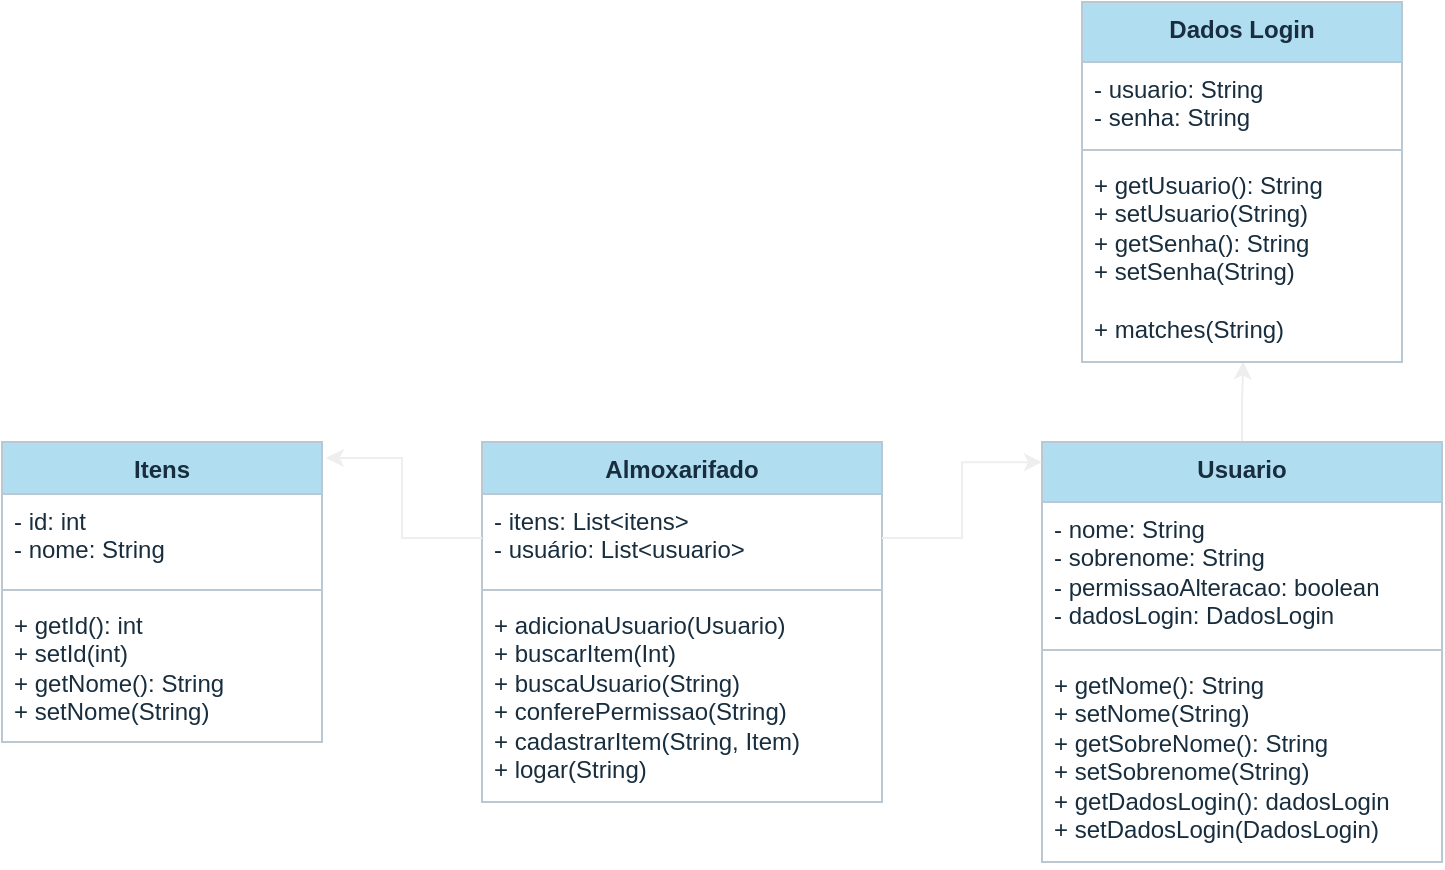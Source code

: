 <mxfile version="22.0.6" type="device">
  <diagram id="C5RBs43oDa-KdzZeNtuy" name="Page-1">
    <mxGraphModel dx="933" dy="377" grid="1" gridSize="10" guides="1" tooltips="1" connect="1" arrows="1" fold="1" page="1" pageScale="1" pageWidth="827" pageHeight="1169" math="0" shadow="0">
      <root>
        <mxCell id="WIyWlLk6GJQsqaUBKTNV-0" />
        <mxCell id="WIyWlLk6GJQsqaUBKTNV-1" parent="WIyWlLk6GJQsqaUBKTNV-0" />
        <mxCell id="LES1Whu-kChFvFYX6Mq4-0" value="Almoxarifado" style="swimlane;fontStyle=1;align=center;verticalAlign=top;childLayout=stackLayout;horizontal=1;startSize=26;horizontalStack=0;resizeParent=1;resizeParentMax=0;resizeLast=0;collapsible=1;marginBottom=0;whiteSpace=wrap;html=1;labelBackgroundColor=none;rounded=0;fillColor=#B1DDF0;strokeColor=#BAC8D3;fontColor=#182E3E;" parent="WIyWlLk6GJQsqaUBKTNV-1" vertex="1">
          <mxGeometry x="280" y="320" width="200" height="180" as="geometry" />
        </mxCell>
        <mxCell id="LES1Whu-kChFvFYX6Mq4-1" value="- itens: List&amp;lt;itens&amp;gt;&lt;br&gt;- usuário: List&amp;lt;usuario&amp;gt;" style="text;strokeColor=none;fillColor=none;align=left;verticalAlign=top;spacingLeft=4;spacingRight=4;overflow=hidden;rotatable=0;points=[[0,0.5],[1,0.5]];portConstraint=eastwest;whiteSpace=wrap;html=1;labelBackgroundColor=none;rounded=0;fontColor=#182E3E;" parent="LES1Whu-kChFvFYX6Mq4-0" vertex="1">
          <mxGeometry y="26" width="200" height="44" as="geometry" />
        </mxCell>
        <mxCell id="LES1Whu-kChFvFYX6Mq4-2" value="" style="line;strokeWidth=1;fillColor=none;align=left;verticalAlign=middle;spacingTop=-1;spacingLeft=3;spacingRight=3;rotatable=0;labelPosition=right;points=[];portConstraint=eastwest;labelBackgroundColor=none;rounded=0;strokeColor=#BAC8D3;fontColor=#182E3E;" parent="LES1Whu-kChFvFYX6Mq4-0" vertex="1">
          <mxGeometry y="70" width="200" height="8" as="geometry" />
        </mxCell>
        <mxCell id="LES1Whu-kChFvFYX6Mq4-3" value="+ adicionaUsuario(Usuario)&lt;br&gt;+ buscarItem(Int)&lt;br&gt;+ buscaUsuario(String)&lt;br&gt;+ conferePermissao(String)&lt;br&gt;+ cadastrarItem(String, Item)&lt;br&gt;+ logar(String)" style="text;strokeColor=none;fillColor=none;align=left;verticalAlign=top;spacingLeft=4;spacingRight=4;overflow=hidden;rotatable=0;points=[[0,0.5],[1,0.5]];portConstraint=eastwest;whiteSpace=wrap;html=1;labelBackgroundColor=none;rounded=0;fontColor=#182E3E;" parent="LES1Whu-kChFvFYX6Mq4-0" vertex="1">
          <mxGeometry y="78" width="200" height="102" as="geometry" />
        </mxCell>
        <mxCell id="LES1Whu-kChFvFYX6Mq4-12" value="Itens" style="swimlane;fontStyle=1;align=center;verticalAlign=top;childLayout=stackLayout;horizontal=1;startSize=26;horizontalStack=0;resizeParent=1;resizeParentMax=0;resizeLast=0;collapsible=1;marginBottom=0;whiteSpace=wrap;html=1;labelBackgroundColor=none;rounded=0;fillColor=#B1DDF0;strokeColor=#BAC8D3;fontColor=#182E3E;" parent="WIyWlLk6GJQsqaUBKTNV-1" vertex="1">
          <mxGeometry x="40" y="320" width="160" height="150" as="geometry" />
        </mxCell>
        <mxCell id="LES1Whu-kChFvFYX6Mq4-13" value="- id: int&lt;br&gt;- nome: String" style="text;strokeColor=none;fillColor=none;align=left;verticalAlign=top;spacingLeft=4;spacingRight=4;overflow=hidden;rotatable=0;points=[[0,0.5],[1,0.5]];portConstraint=eastwest;whiteSpace=wrap;html=1;labelBackgroundColor=none;rounded=0;fontColor=#182E3E;" parent="LES1Whu-kChFvFYX6Mq4-12" vertex="1">
          <mxGeometry y="26" width="160" height="44" as="geometry" />
        </mxCell>
        <mxCell id="LES1Whu-kChFvFYX6Mq4-14" value="" style="line;strokeWidth=1;fillColor=none;align=left;verticalAlign=middle;spacingTop=-1;spacingLeft=3;spacingRight=3;rotatable=0;labelPosition=right;points=[];portConstraint=eastwest;labelBackgroundColor=none;rounded=0;strokeColor=#BAC8D3;fontColor=#182E3E;" parent="LES1Whu-kChFvFYX6Mq4-12" vertex="1">
          <mxGeometry y="70" width="160" height="8" as="geometry" />
        </mxCell>
        <mxCell id="LES1Whu-kChFvFYX6Mq4-15" value="+ getId(): int&lt;br style=&quot;border-color: var(--border-color);&quot;&gt;+ setId(int)&lt;br&gt;+ getNome(): String&lt;br style=&quot;border-color: var(--border-color);&quot;&gt;+ setNome(String)" style="text;strokeColor=none;fillColor=none;align=left;verticalAlign=top;spacingLeft=4;spacingRight=4;overflow=hidden;rotatable=0;points=[[0,0.5],[1,0.5]];portConstraint=eastwest;whiteSpace=wrap;html=1;labelBackgroundColor=none;rounded=0;fontColor=#182E3E;" parent="LES1Whu-kChFvFYX6Mq4-12" vertex="1">
          <mxGeometry y="78" width="160" height="72" as="geometry" />
        </mxCell>
        <mxCell id="rFpAitaiB5Ey_r0nVwaM-4" value="" style="edgeStyle=orthogonalEdgeStyle;rounded=0;orthogonalLoop=1;jettySize=auto;html=1;entryX=0.504;entryY=0.997;entryDx=0;entryDy=0;entryPerimeter=0;labelBackgroundColor=none;fontColor=default;strokeColor=#EEEEEE;" edge="1" parent="WIyWlLk6GJQsqaUBKTNV-1" source="LES1Whu-kChFvFYX6Mq4-16" target="rFpAitaiB5Ey_r0nVwaM-3">
          <mxGeometry relative="1" as="geometry" />
        </mxCell>
        <mxCell id="LES1Whu-kChFvFYX6Mq4-16" value="Usuario" style="swimlane;fontStyle=1;align=center;verticalAlign=top;childLayout=stackLayout;horizontal=1;startSize=30;horizontalStack=0;resizeParent=1;resizeParentMax=0;resizeLast=0;collapsible=1;marginBottom=0;whiteSpace=wrap;html=1;labelBackgroundColor=none;rounded=0;fillColor=#B1DDF0;strokeColor=#BAC8D3;fontColor=#182E3E;" parent="WIyWlLk6GJQsqaUBKTNV-1" vertex="1">
          <mxGeometry x="560" y="320" width="200" height="210" as="geometry" />
        </mxCell>
        <mxCell id="LES1Whu-kChFvFYX6Mq4-17" value="- nome: String&lt;br&gt;- sobrenome: String&lt;br&gt;-&amp;nbsp;permissaoAlteracao: boolean&lt;br&gt;-&amp;nbsp;dadosLogin: DadosLogin" style="text;strokeColor=none;fillColor=none;align=left;verticalAlign=top;spacingLeft=4;spacingRight=4;overflow=hidden;rotatable=0;points=[[0,0.5],[1,0.5]];portConstraint=eastwest;whiteSpace=wrap;html=1;labelBackgroundColor=none;rounded=0;fontColor=#182E3E;" parent="LES1Whu-kChFvFYX6Mq4-16" vertex="1">
          <mxGeometry y="30" width="200" height="70" as="geometry" />
        </mxCell>
        <mxCell id="LES1Whu-kChFvFYX6Mq4-18" value="" style="line;strokeWidth=1;fillColor=none;align=left;verticalAlign=middle;spacingTop=-1;spacingLeft=3;spacingRight=3;rotatable=0;labelPosition=right;points=[];portConstraint=eastwest;labelBackgroundColor=none;rounded=0;strokeColor=#BAC8D3;fontColor=#182E3E;" parent="LES1Whu-kChFvFYX6Mq4-16" vertex="1">
          <mxGeometry y="100" width="200" height="8" as="geometry" />
        </mxCell>
        <mxCell id="LES1Whu-kChFvFYX6Mq4-19" value="+ getNome(): String&lt;br&gt;+ setNome(String)&lt;br&gt;+ getSobreNome(): String&lt;br style=&quot;border-color: var(--border-color);&quot;&gt;+ setSobrenome(String)&lt;br&gt;+ getDadosLogin(): dadosLogin&lt;br style=&quot;border-color: var(--border-color);&quot;&gt;+ setDadosLogin(DadosLogin)" style="text;strokeColor=none;fillColor=none;align=left;verticalAlign=top;spacingLeft=4;spacingRight=4;overflow=hidden;rotatable=0;points=[[0,0.5],[1,0.5]];portConstraint=eastwest;whiteSpace=wrap;html=1;labelBackgroundColor=none;rounded=0;fontColor=#182E3E;" parent="LES1Whu-kChFvFYX6Mq4-16" vertex="1">
          <mxGeometry y="108" width="200" height="102" as="geometry" />
        </mxCell>
        <mxCell id="LES1Whu-kChFvFYX6Mq4-48" style="edgeStyle=orthogonalEdgeStyle;rounded=0;orthogonalLoop=1;jettySize=auto;html=1;exitX=0;exitY=0.5;exitDx=0;exitDy=0;entryX=1.012;entryY=0.053;entryDx=0;entryDy=0;entryPerimeter=0;labelBackgroundColor=none;fontColor=default;strokeColor=#EEEEEE;" parent="WIyWlLk6GJQsqaUBKTNV-1" source="LES1Whu-kChFvFYX6Mq4-1" target="LES1Whu-kChFvFYX6Mq4-12" edge="1">
          <mxGeometry relative="1" as="geometry" />
        </mxCell>
        <mxCell id="LES1Whu-kChFvFYX6Mq4-51" style="edgeStyle=orthogonalEdgeStyle;rounded=0;orthogonalLoop=1;jettySize=auto;html=1;exitX=1;exitY=0.5;exitDx=0;exitDy=0;entryX=0;entryY=0.048;entryDx=0;entryDy=0;entryPerimeter=0;labelBackgroundColor=none;fontColor=default;strokeColor=#EEEEEE;" parent="WIyWlLk6GJQsqaUBKTNV-1" source="LES1Whu-kChFvFYX6Mq4-1" target="LES1Whu-kChFvFYX6Mq4-16" edge="1">
          <mxGeometry relative="1" as="geometry" />
        </mxCell>
        <mxCell id="rFpAitaiB5Ey_r0nVwaM-0" value="Dados Login" style="swimlane;fontStyle=1;align=center;verticalAlign=top;childLayout=stackLayout;horizontal=1;startSize=30;horizontalStack=0;resizeParent=1;resizeParentMax=0;resizeLast=0;collapsible=1;marginBottom=0;whiteSpace=wrap;html=1;labelBackgroundColor=none;rounded=0;fillColor=#B1DDF0;strokeColor=#BAC8D3;fontColor=#182E3E;" vertex="1" parent="WIyWlLk6GJQsqaUBKTNV-1">
          <mxGeometry x="580" y="100" width="160" height="180" as="geometry" />
        </mxCell>
        <mxCell id="rFpAitaiB5Ey_r0nVwaM-1" value="- usuario: String&lt;br&gt;- senha: String" style="text;strokeColor=none;fillColor=none;align=left;verticalAlign=top;spacingLeft=4;spacingRight=4;overflow=hidden;rotatable=0;points=[[0,0.5],[1,0.5]];portConstraint=eastwest;whiteSpace=wrap;html=1;labelBackgroundColor=none;rounded=0;fontColor=#182E3E;" vertex="1" parent="rFpAitaiB5Ey_r0nVwaM-0">
          <mxGeometry y="30" width="160" height="40" as="geometry" />
        </mxCell>
        <mxCell id="rFpAitaiB5Ey_r0nVwaM-2" value="" style="line;strokeWidth=1;fillColor=none;align=left;verticalAlign=middle;spacingTop=-1;spacingLeft=3;spacingRight=3;rotatable=0;labelPosition=right;points=[];portConstraint=eastwest;labelBackgroundColor=none;rounded=0;strokeColor=#BAC8D3;fontColor=#182E3E;" vertex="1" parent="rFpAitaiB5Ey_r0nVwaM-0">
          <mxGeometry y="70" width="160" height="8" as="geometry" />
        </mxCell>
        <mxCell id="rFpAitaiB5Ey_r0nVwaM-3" value="+ getUsuario(): String&lt;br&gt;+ setUsuario(String)&lt;br&gt;+ getSenha(): String&lt;br style=&quot;border-color: var(--border-color);&quot;&gt;+ setSenha(String)&lt;br&gt;&lt;br&gt;+ matches(String)" style="text;strokeColor=none;fillColor=none;align=left;verticalAlign=top;spacingLeft=4;spacingRight=4;overflow=hidden;rotatable=0;points=[[0,0.5],[1,0.5]];portConstraint=eastwest;whiteSpace=wrap;html=1;labelBackgroundColor=none;rounded=0;fontColor=#182E3E;" vertex="1" parent="rFpAitaiB5Ey_r0nVwaM-0">
          <mxGeometry y="78" width="160" height="102" as="geometry" />
        </mxCell>
      </root>
    </mxGraphModel>
  </diagram>
</mxfile>
